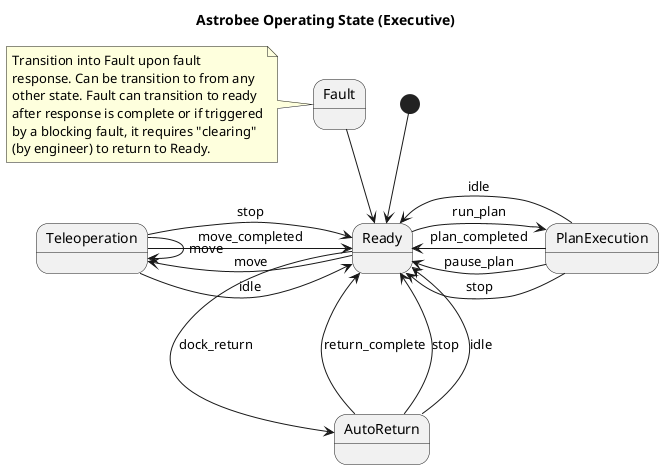@startuml

skinparam sameStateWidth true

title Astrobee Operating State (Executive)

[*] --> Ready

Ready -l> Teleoperation : move
Teleoperation -r> Ready : move_completed
Teleoperation -> Ready : stop
Teleoperation -> Ready : idle
Teleoperation -> Teleoperation : move

Ready -r-> PlanExecution : run_plan
PlanExecution -l-> Ready : plan_completed
PlanExecution -l-> Ready : stop
PlanExecution -l-> Ready : pause_plan
PlanExecution -l-> Ready : idle

Ready ---> AutoReturn : dock_return
AutoReturn --> Ready : return_complete
AutoReturn --> Ready : stop
AutoReturn --> Ready : idle


state Fault
note left of Fault
Transition into Fault upon fault
response. Can be transition to from any
other state. Fault can transition to ready
after response is complete or if triggered
by a blocking fault, it requires "clearing"
(by engineer) to return to Ready.
end note

Fault --> Ready

@enduml
